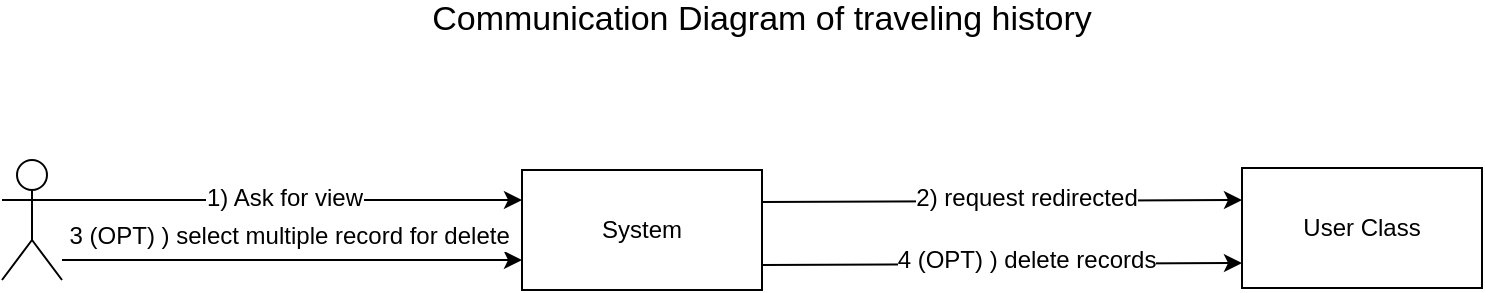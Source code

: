 <mxfile version="10.6.8" type="github"><diagram id="0RTaCjH_floXBBVepVoO" name="Page-1"><mxGraphModel dx="821" dy="685" grid="1" gridSize="10" guides="1" tooltips="1" connect="1" arrows="1" fold="1" page="1" pageScale="1" pageWidth="291" pageHeight="413" math="0" shadow="0"><root><mxCell id="0"/><mxCell id="1" parent="0"/><mxCell id="uG_QRGaizzyqFS07hGmS-11" value="" style="shape=umlActor;verticalLabelPosition=bottom;labelBackgroundColor=#ffffff;verticalAlign=top;html=1;outlineConnect=0;" parent="1" vertex="1"><mxGeometry x="35" y="165" width="30" height="60" as="geometry"/></mxCell><mxCell id="uG_QRGaizzyqFS07hGmS-12" value="System" style="rounded=0;whiteSpace=wrap;html=1;" parent="1" vertex="1"><mxGeometry x="295" y="170" width="120" height="60" as="geometry"/></mxCell><mxCell id="uG_QRGaizzyqFS07hGmS-13" value="&lt;span&gt;User Class&lt;/span&gt;" style="rounded=0;whiteSpace=wrap;html=1;" parent="1" vertex="1"><mxGeometry x="655" y="169" width="120" height="60" as="geometry"/></mxCell><mxCell id="uG_QRGaizzyqFS07hGmS-14" value="" style="endArrow=classic;html=1;entryX=0;entryY=0.25;entryDx=0;entryDy=0;exitX=1;exitY=0.333;exitDx=0;exitDy=0;exitPerimeter=0;" parent="1" source="uG_QRGaizzyqFS07hGmS-11" target="uG_QRGaizzyqFS07hGmS-12" edge="1"><mxGeometry width="50" height="50" relative="1" as="geometry"><mxPoint x="115" y="235" as="sourcePoint"/><mxPoint x="165" y="185" as="targetPoint"/></mxGeometry></mxCell><mxCell id="uG_QRGaizzyqFS07hGmS-15" value="&lt;span&gt;1) Ask for view&lt;/span&gt;&lt;br&gt;" style="text;html=1;resizable=0;points=[];align=center;verticalAlign=middle;labelBackgroundColor=#ffffff;" parent="uG_QRGaizzyqFS07hGmS-14" vertex="1" connectable="0"><mxGeometry x="-0.035" y="1" relative="1" as="geometry"><mxPoint as="offset"/></mxGeometry></mxCell><mxCell id="uG_QRGaizzyqFS07hGmS-16" value="" style="endArrow=classic;html=1;exitX=1;exitY=0.25;exitDx=0;exitDy=0;entryX=0;entryY=0.25;entryDx=0;entryDy=0;" parent="1" edge="1"><mxGeometry width="50" height="50" relative="1" as="geometry"><mxPoint x="415" y="217.5" as="sourcePoint"/><mxPoint x="655" y="216.5" as="targetPoint"/></mxGeometry></mxCell><mxCell id="uG_QRGaizzyqFS07hGmS-17" value="&lt;span&gt;4 (OPT) ) delete records&lt;/span&gt;&lt;br&gt;" style="text;html=1;resizable=0;points=[];align=center;verticalAlign=middle;labelBackgroundColor=#ffffff;" parent="uG_QRGaizzyqFS07hGmS-16" vertex="1" connectable="0"><mxGeometry x="0.208" relative="1" as="geometry"><mxPoint x="-13" y="-2" as="offset"/></mxGeometry></mxCell><mxCell id="uG_QRGaizzyqFS07hGmS-18" value="&lt;font style=&quot;font-size: 17px&quot;&gt;Communication Diagram of traveling history&lt;/font&gt;" style="text;html=1;strokeColor=none;fillColor=none;align=center;verticalAlign=middle;whiteSpace=wrap;rounded=0;" parent="1" vertex="1"><mxGeometry x="175" y="85" width="480" height="20" as="geometry"/></mxCell><mxCell id="uG_QRGaizzyqFS07hGmS-19" value="" style="endArrow=classic;html=1;entryX=0;entryY=0.75;entryDx=0;entryDy=0;" parent="1" target="uG_QRGaizzyqFS07hGmS-12" edge="1"><mxGeometry width="50" height="50" relative="1" as="geometry"><mxPoint x="65" y="215" as="sourcePoint"/><mxPoint x="275" y="215" as="targetPoint"/></mxGeometry></mxCell><mxCell id="uG_QRGaizzyqFS07hGmS-20" value="&lt;span&gt;3 (OPT) ) select multiple record for delete&amp;nbsp;&lt;/span&gt;&lt;br&gt;" style="text;html=1;resizable=0;points=[];align=center;verticalAlign=middle;labelBackgroundColor=#ffffff;" parent="uG_QRGaizzyqFS07hGmS-19" vertex="1" connectable="0"><mxGeometry x="-0.035" y="1" relative="1" as="geometry"><mxPoint x="4" y="-11" as="offset"/></mxGeometry></mxCell><mxCell id="uG_QRGaizzyqFS07hGmS-21" value="" style="endArrow=classic;html=1;exitX=1;exitY=0.25;exitDx=0;exitDy=0;entryX=0;entryY=0.25;entryDx=0;entryDy=0;" parent="1" edge="1"><mxGeometry width="50" height="50" relative="1" as="geometry"><mxPoint x="415" y="186" as="sourcePoint"/><mxPoint x="655" y="185" as="targetPoint"/></mxGeometry></mxCell><mxCell id="uG_QRGaizzyqFS07hGmS-22" value="&lt;span&gt;2) request redirected&lt;/span&gt;&lt;br&gt;" style="text;html=1;resizable=0;points=[];align=center;verticalAlign=middle;labelBackgroundColor=#ffffff;" parent="uG_QRGaizzyqFS07hGmS-21" vertex="1" connectable="0"><mxGeometry x="0.208" relative="1" as="geometry"><mxPoint x="-13" y="-2" as="offset"/></mxGeometry></mxCell></root></mxGraphModel></diagram></mxfile>
